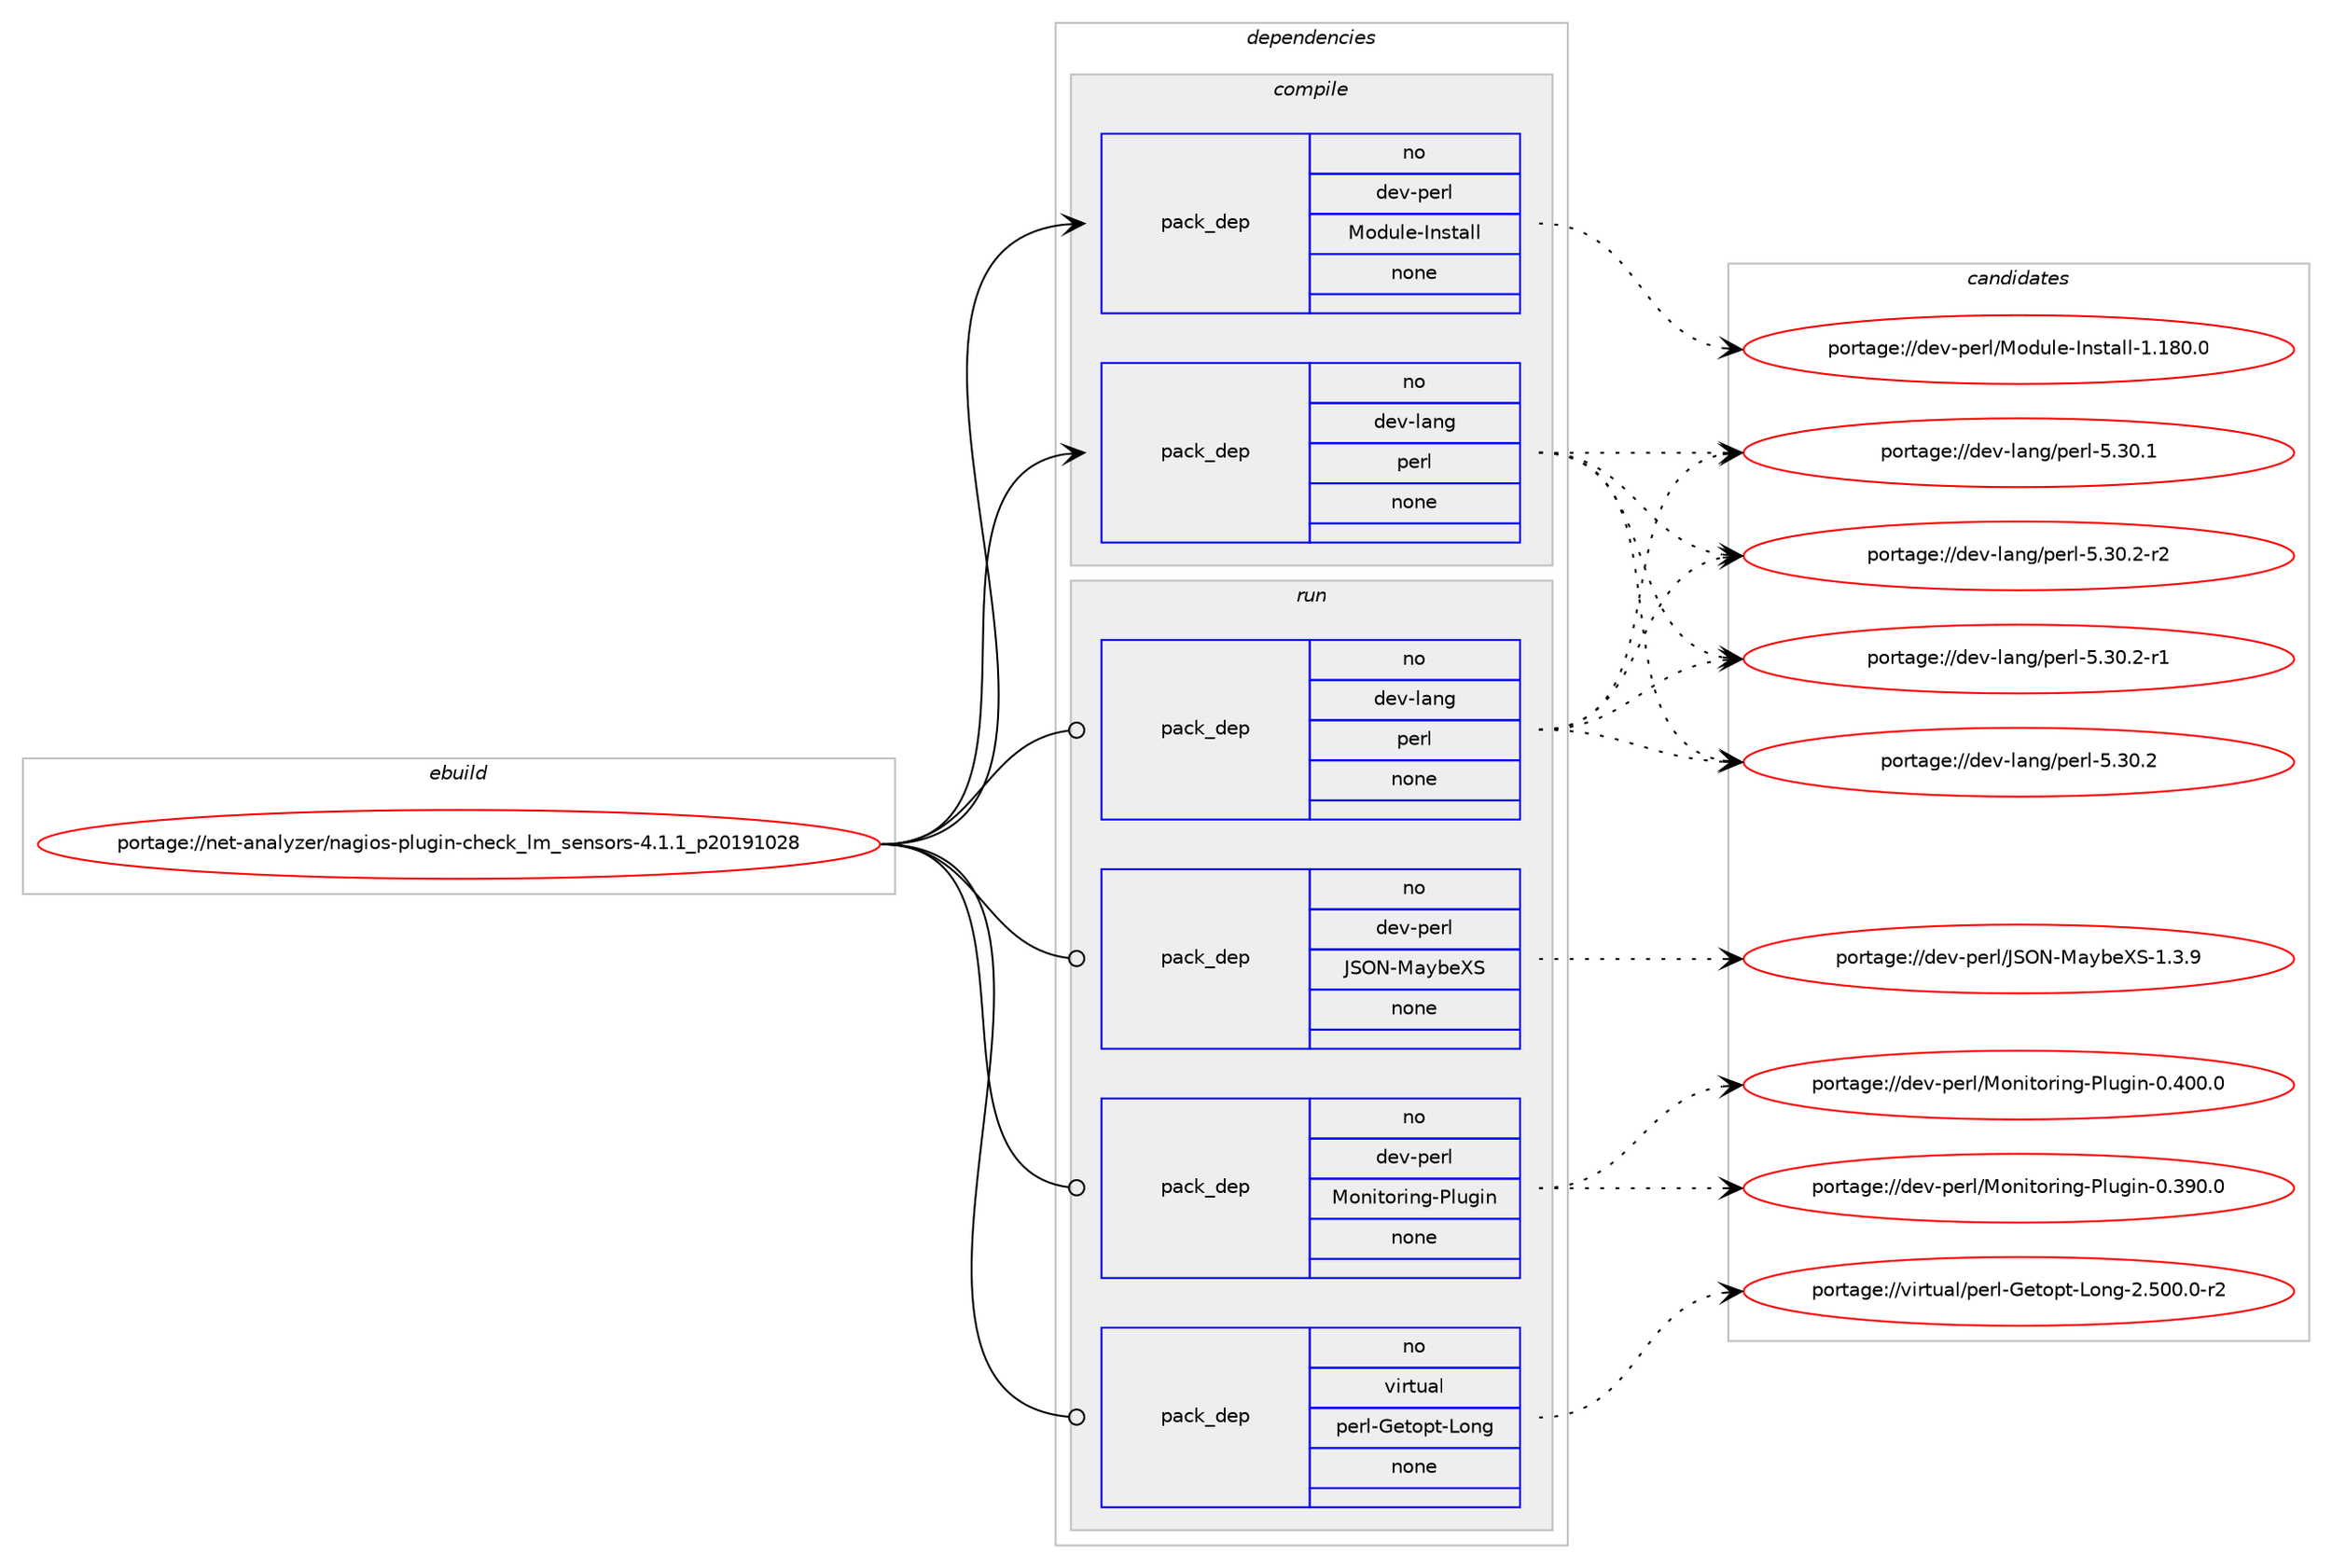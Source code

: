 digraph prolog {

# *************
# Graph options
# *************

newrank=true;
concentrate=true;
compound=true;
graph [rankdir=LR,fontname=Helvetica,fontsize=10,ranksep=1.5];#, ranksep=2.5, nodesep=0.2];
edge  [arrowhead=vee];
node  [fontname=Helvetica,fontsize=10];

# **********
# The ebuild
# **********

subgraph cluster_leftcol {
color=gray;
rank=same;
label=<<i>ebuild</i>>;
id [label="portage://net-analyzer/nagios-plugin-check_lm_sensors-4.1.1_p20191028", color=red, width=4, href="../net-analyzer/nagios-plugin-check_lm_sensors-4.1.1_p20191028.svg"];
}

# ****************
# The dependencies
# ****************

subgraph cluster_midcol {
color=gray;
label=<<i>dependencies</i>>;
subgraph cluster_compile {
fillcolor="#eeeeee";
style=filled;
label=<<i>compile</i>>;
subgraph pack9573 {
dependency12193 [label=<<TABLE BORDER="0" CELLBORDER="1" CELLSPACING="0" CELLPADDING="4" WIDTH="220"><TR><TD ROWSPAN="6" CELLPADDING="30">pack_dep</TD></TR><TR><TD WIDTH="110">no</TD></TR><TR><TD>dev-lang</TD></TR><TR><TD>perl</TD></TR><TR><TD>none</TD></TR><TR><TD></TD></TR></TABLE>>, shape=none, color=blue];
}
id:e -> dependency12193:w [weight=20,style="solid",arrowhead="vee"];
subgraph pack9574 {
dependency12194 [label=<<TABLE BORDER="0" CELLBORDER="1" CELLSPACING="0" CELLPADDING="4" WIDTH="220"><TR><TD ROWSPAN="6" CELLPADDING="30">pack_dep</TD></TR><TR><TD WIDTH="110">no</TD></TR><TR><TD>dev-perl</TD></TR><TR><TD>Module-Install</TD></TR><TR><TD>none</TD></TR><TR><TD></TD></TR></TABLE>>, shape=none, color=blue];
}
id:e -> dependency12194:w [weight=20,style="solid",arrowhead="vee"];
}
subgraph cluster_compileandrun {
fillcolor="#eeeeee";
style=filled;
label=<<i>compile and run</i>>;
}
subgraph cluster_run {
fillcolor="#eeeeee";
style=filled;
label=<<i>run</i>>;
subgraph pack9575 {
dependency12195 [label=<<TABLE BORDER="0" CELLBORDER="1" CELLSPACING="0" CELLPADDING="4" WIDTH="220"><TR><TD ROWSPAN="6" CELLPADDING="30">pack_dep</TD></TR><TR><TD WIDTH="110">no</TD></TR><TR><TD>dev-lang</TD></TR><TR><TD>perl</TD></TR><TR><TD>none</TD></TR><TR><TD></TD></TR></TABLE>>, shape=none, color=blue];
}
id:e -> dependency12195:w [weight=20,style="solid",arrowhead="odot"];
subgraph pack9576 {
dependency12196 [label=<<TABLE BORDER="0" CELLBORDER="1" CELLSPACING="0" CELLPADDING="4" WIDTH="220"><TR><TD ROWSPAN="6" CELLPADDING="30">pack_dep</TD></TR><TR><TD WIDTH="110">no</TD></TR><TR><TD>dev-perl</TD></TR><TR><TD>JSON-MaybeXS</TD></TR><TR><TD>none</TD></TR><TR><TD></TD></TR></TABLE>>, shape=none, color=blue];
}
id:e -> dependency12196:w [weight=20,style="solid",arrowhead="odot"];
subgraph pack9577 {
dependency12197 [label=<<TABLE BORDER="0" CELLBORDER="1" CELLSPACING="0" CELLPADDING="4" WIDTH="220"><TR><TD ROWSPAN="6" CELLPADDING="30">pack_dep</TD></TR><TR><TD WIDTH="110">no</TD></TR><TR><TD>dev-perl</TD></TR><TR><TD>Monitoring-Plugin</TD></TR><TR><TD>none</TD></TR><TR><TD></TD></TR></TABLE>>, shape=none, color=blue];
}
id:e -> dependency12197:w [weight=20,style="solid",arrowhead="odot"];
subgraph pack9578 {
dependency12198 [label=<<TABLE BORDER="0" CELLBORDER="1" CELLSPACING="0" CELLPADDING="4" WIDTH="220"><TR><TD ROWSPAN="6" CELLPADDING="30">pack_dep</TD></TR><TR><TD WIDTH="110">no</TD></TR><TR><TD>virtual</TD></TR><TR><TD>perl-Getopt-Long</TD></TR><TR><TD>none</TD></TR><TR><TD></TD></TR></TABLE>>, shape=none, color=blue];
}
id:e -> dependency12198:w [weight=20,style="solid",arrowhead="odot"];
}
}

# **************
# The candidates
# **************

subgraph cluster_choices {
rank=same;
color=gray;
label=<<i>candidates</i>>;

subgraph choice9573 {
color=black;
nodesep=1;
choice100101118451089711010347112101114108455346514846504511450 [label="portage://dev-lang/perl-5.30.2-r2", color=red, width=4,href="../dev-lang/perl-5.30.2-r2.svg"];
choice100101118451089711010347112101114108455346514846504511449 [label="portage://dev-lang/perl-5.30.2-r1", color=red, width=4,href="../dev-lang/perl-5.30.2-r1.svg"];
choice10010111845108971101034711210111410845534651484650 [label="portage://dev-lang/perl-5.30.2", color=red, width=4,href="../dev-lang/perl-5.30.2.svg"];
choice10010111845108971101034711210111410845534651484649 [label="portage://dev-lang/perl-5.30.1", color=red, width=4,href="../dev-lang/perl-5.30.1.svg"];
dependency12193:e -> choice100101118451089711010347112101114108455346514846504511450:w [style=dotted,weight="100"];
dependency12193:e -> choice100101118451089711010347112101114108455346514846504511449:w [style=dotted,weight="100"];
dependency12193:e -> choice10010111845108971101034711210111410845534651484650:w [style=dotted,weight="100"];
dependency12193:e -> choice10010111845108971101034711210111410845534651484649:w [style=dotted,weight="100"];
}
subgraph choice9574 {
color=black;
nodesep=1;
choice1001011184511210111410847771111001171081014573110115116971081084549464956484648 [label="portage://dev-perl/Module-Install-1.180.0", color=red, width=4,href="../dev-perl/Module-Install-1.180.0.svg"];
dependency12194:e -> choice1001011184511210111410847771111001171081014573110115116971081084549464956484648:w [style=dotted,weight="100"];
}
subgraph choice9575 {
color=black;
nodesep=1;
choice100101118451089711010347112101114108455346514846504511450 [label="portage://dev-lang/perl-5.30.2-r2", color=red, width=4,href="../dev-lang/perl-5.30.2-r2.svg"];
choice100101118451089711010347112101114108455346514846504511449 [label="portage://dev-lang/perl-5.30.2-r1", color=red, width=4,href="../dev-lang/perl-5.30.2-r1.svg"];
choice10010111845108971101034711210111410845534651484650 [label="portage://dev-lang/perl-5.30.2", color=red, width=4,href="../dev-lang/perl-5.30.2.svg"];
choice10010111845108971101034711210111410845534651484649 [label="portage://dev-lang/perl-5.30.1", color=red, width=4,href="../dev-lang/perl-5.30.1.svg"];
dependency12195:e -> choice100101118451089711010347112101114108455346514846504511450:w [style=dotted,weight="100"];
dependency12195:e -> choice100101118451089711010347112101114108455346514846504511449:w [style=dotted,weight="100"];
dependency12195:e -> choice10010111845108971101034711210111410845534651484650:w [style=dotted,weight="100"];
dependency12195:e -> choice10010111845108971101034711210111410845534651484649:w [style=dotted,weight="100"];
}
subgraph choice9576 {
color=black;
nodesep=1;
choice100101118451121011141084774837978457797121981018883454946514657 [label="portage://dev-perl/JSON-MaybeXS-1.3.9", color=red, width=4,href="../dev-perl/JSON-MaybeXS-1.3.9.svg"];
dependency12196:e -> choice100101118451121011141084774837978457797121981018883454946514657:w [style=dotted,weight="100"];
}
subgraph choice9577 {
color=black;
nodesep=1;
choice10010111845112101114108477711111010511611111410511010345801081171031051104548465248484648 [label="portage://dev-perl/Monitoring-Plugin-0.400.0", color=red, width=4,href="../dev-perl/Monitoring-Plugin-0.400.0.svg"];
choice10010111845112101114108477711111010511611111410511010345801081171031051104548465157484648 [label="portage://dev-perl/Monitoring-Plugin-0.390.0", color=red, width=4,href="../dev-perl/Monitoring-Plugin-0.390.0.svg"];
dependency12197:e -> choice10010111845112101114108477711111010511611111410511010345801081171031051104548465248484648:w [style=dotted,weight="100"];
dependency12197:e -> choice10010111845112101114108477711111010511611111410511010345801081171031051104548465157484648:w [style=dotted,weight="100"];
}
subgraph choice9578 {
color=black;
nodesep=1;
choice11810511411611797108471121011141084571101116111112116457611111010345504653484846484511450 [label="portage://virtual/perl-Getopt-Long-2.500.0-r2", color=red, width=4,href="../virtual/perl-Getopt-Long-2.500.0-r2.svg"];
dependency12198:e -> choice11810511411611797108471121011141084571101116111112116457611111010345504653484846484511450:w [style=dotted,weight="100"];
}
}

}
